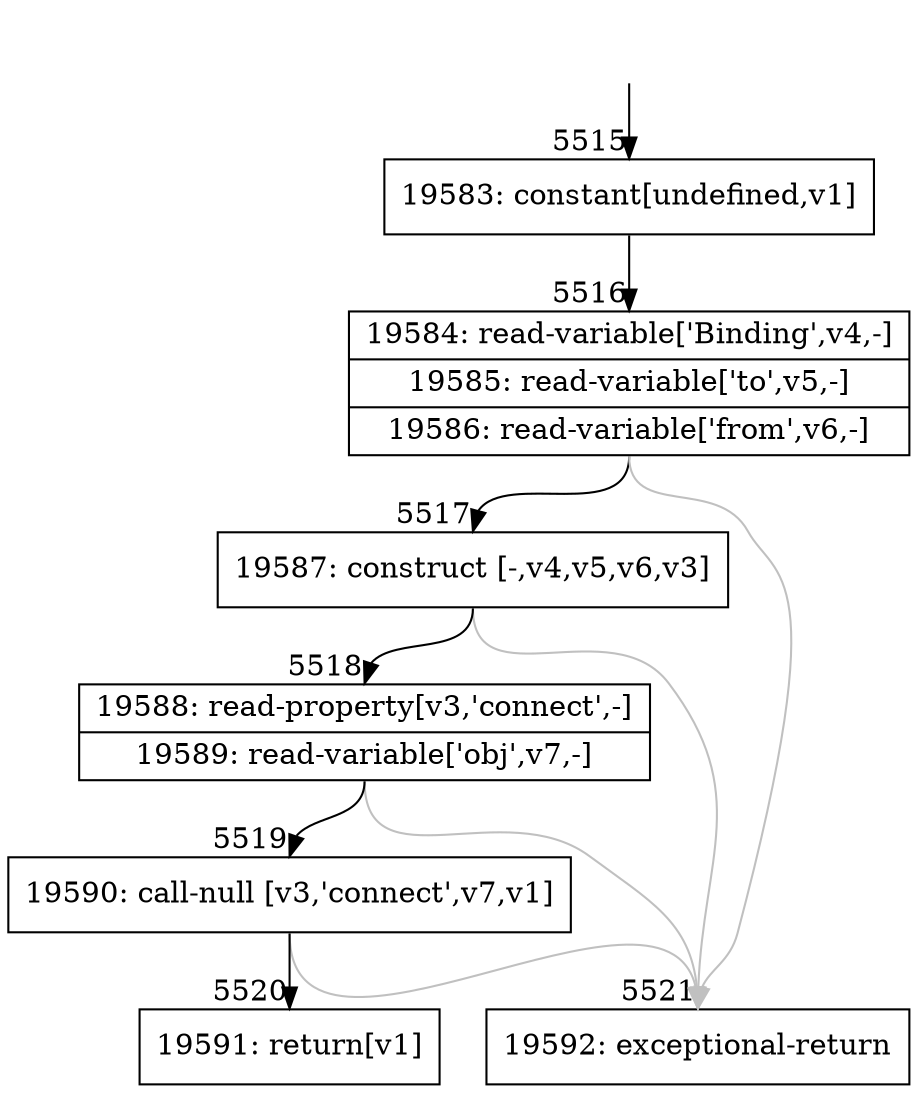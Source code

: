 digraph {
rankdir="TD"
BB_entry445[shape=none,label=""];
BB_entry445 -> BB5515 [tailport=s, headport=n, headlabel="    5515"]
BB5515 [shape=record label="{19583: constant[undefined,v1]}" ] 
BB5515 -> BB5516 [tailport=s, headport=n, headlabel="      5516"]
BB5516 [shape=record label="{19584: read-variable['Binding',v4,-]|19585: read-variable['to',v5,-]|19586: read-variable['from',v6,-]}" ] 
BB5516 -> BB5517 [tailport=s, headport=n, headlabel="      5517"]
BB5516 -> BB5521 [tailport=s, headport=n, color=gray, headlabel="      5521"]
BB5517 [shape=record label="{19587: construct [-,v4,v5,v6,v3]}" ] 
BB5517 -> BB5518 [tailport=s, headport=n, headlabel="      5518"]
BB5517 -> BB5521 [tailport=s, headport=n, color=gray]
BB5518 [shape=record label="{19588: read-property[v3,'connect',-]|19589: read-variable['obj',v7,-]}" ] 
BB5518 -> BB5519 [tailport=s, headport=n, headlabel="      5519"]
BB5518 -> BB5521 [tailport=s, headport=n, color=gray]
BB5519 [shape=record label="{19590: call-null [v3,'connect',v7,v1]}" ] 
BB5519 -> BB5520 [tailport=s, headport=n, headlabel="      5520"]
BB5519 -> BB5521 [tailport=s, headport=n, color=gray]
BB5520 [shape=record label="{19591: return[v1]}" ] 
BB5521 [shape=record label="{19592: exceptional-return}" ] 
//#$~ 10110
}
